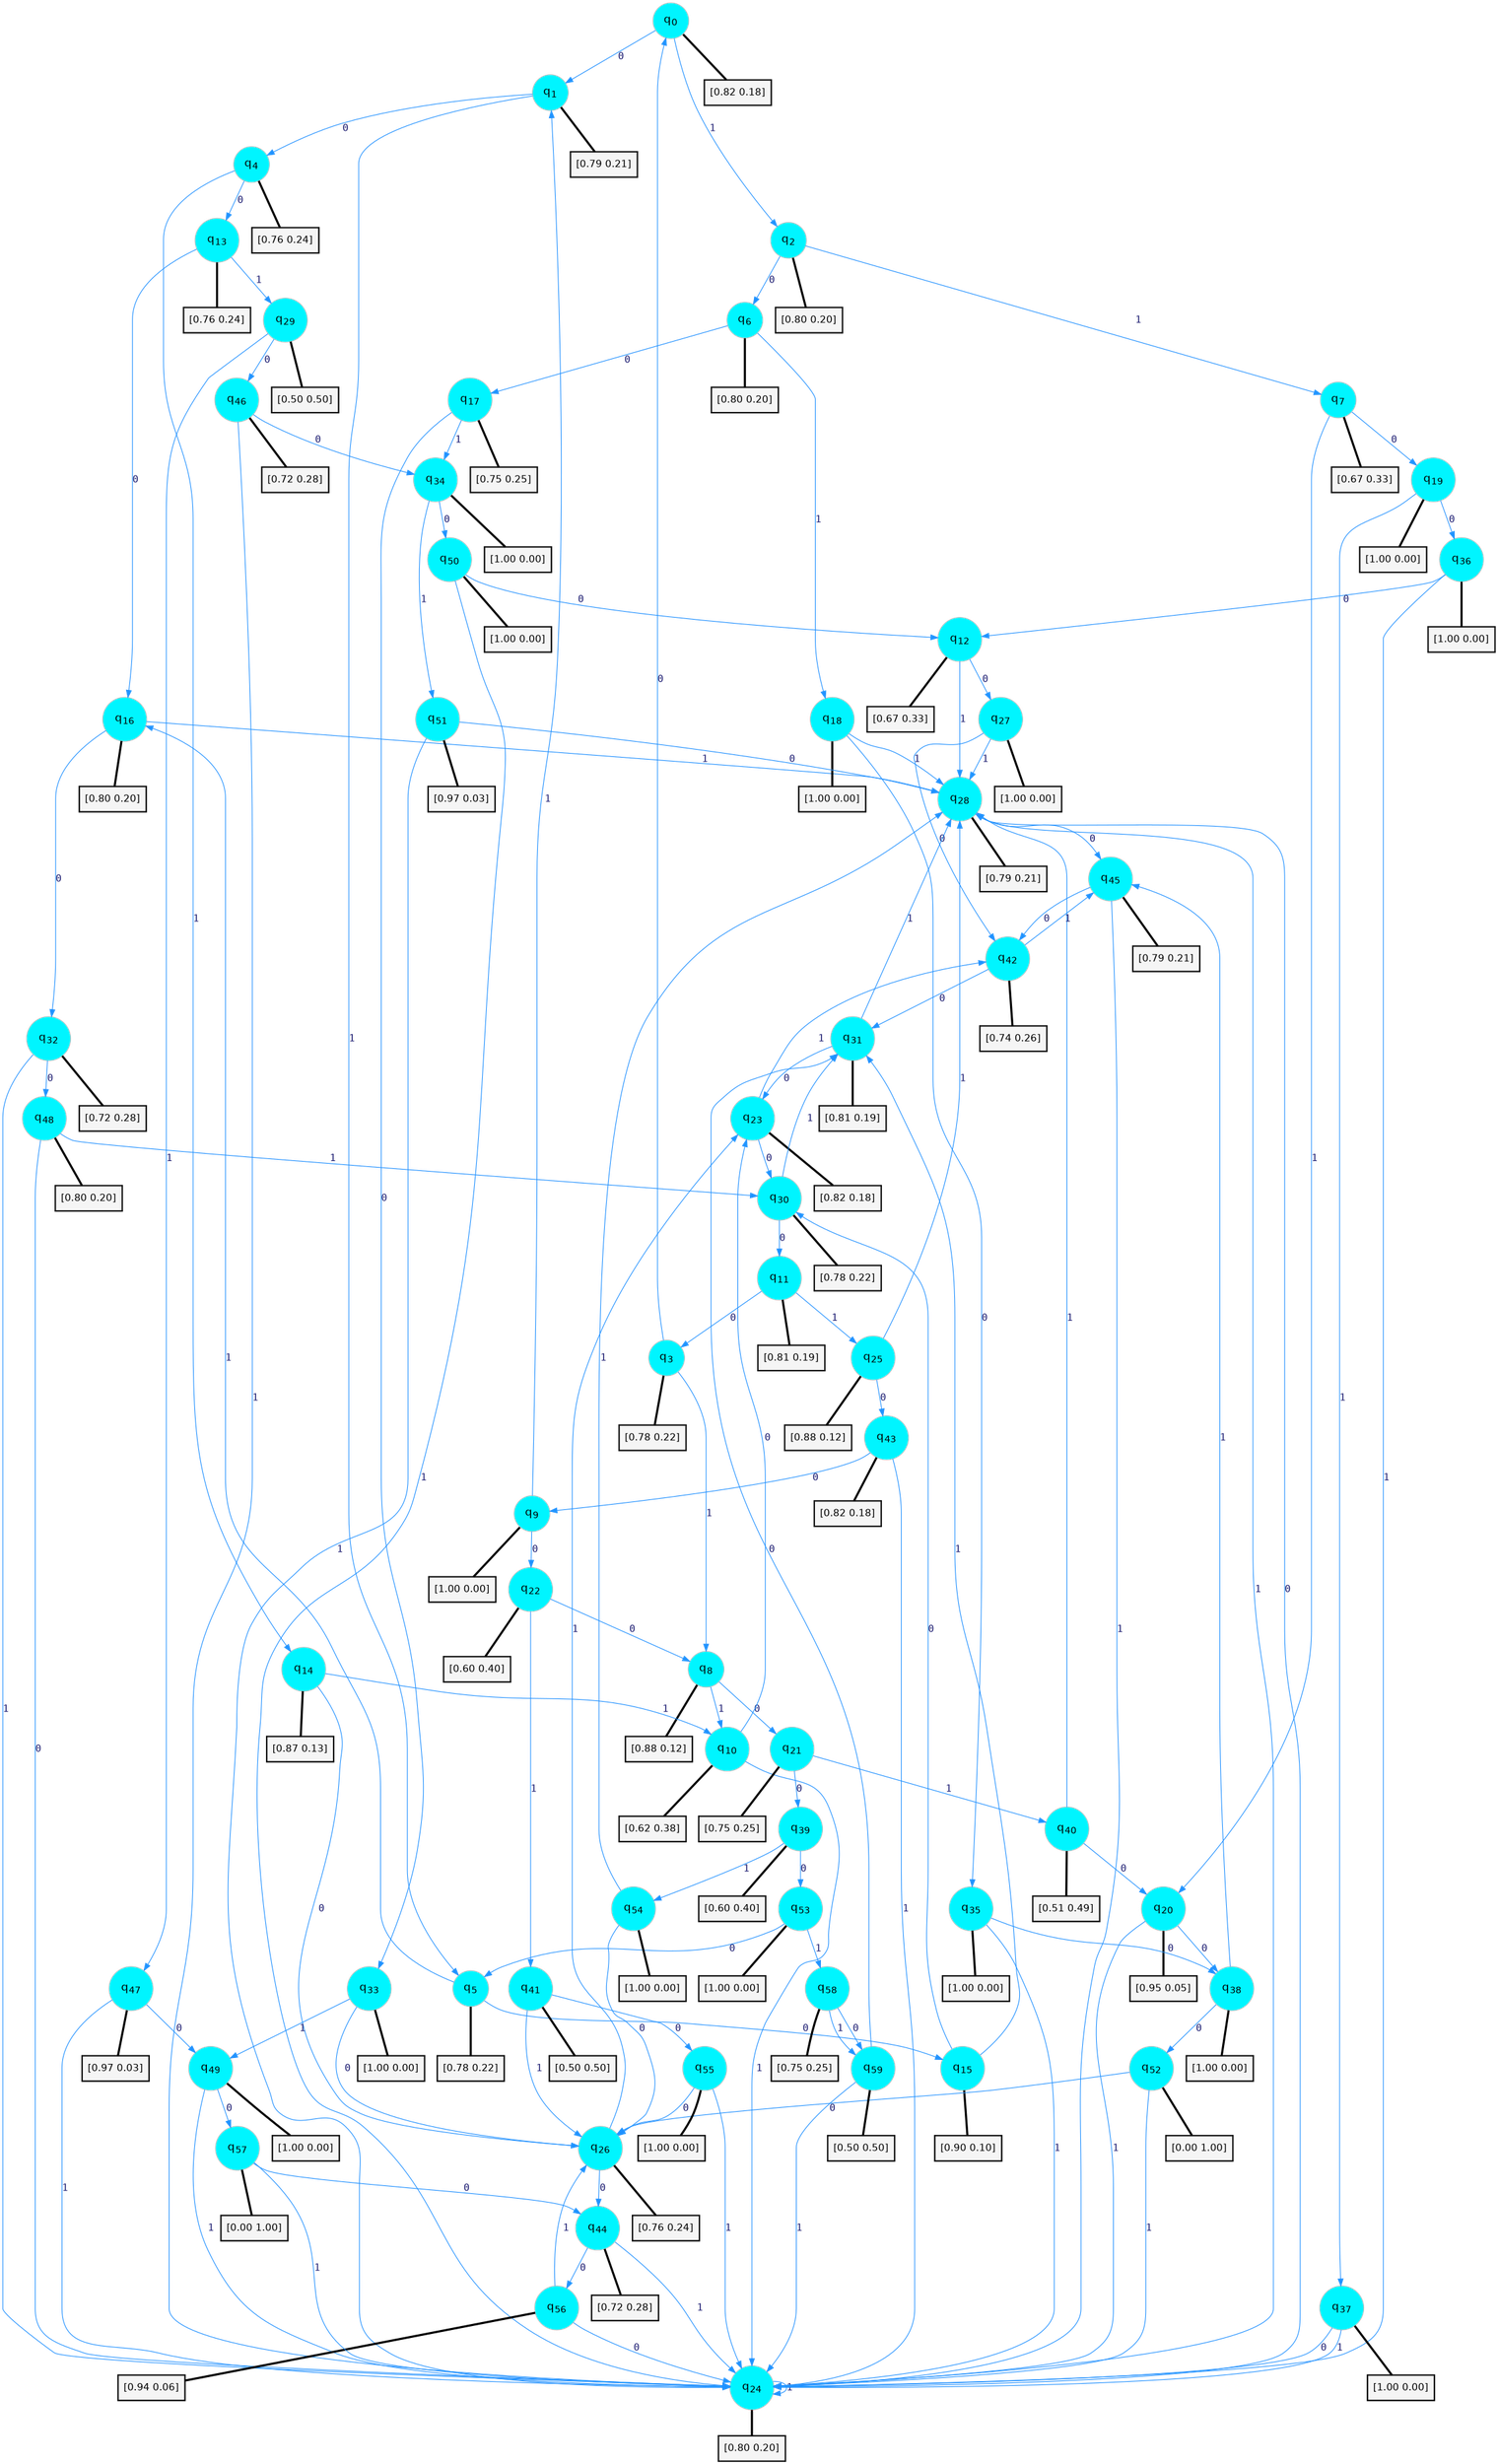 digraph G {
graph [
bgcolor=transparent, dpi=300, rankdir=TD, size="40,25"];
node [
color=gray, fillcolor=turquoise1, fontcolor=black, fontname=Helvetica, fontsize=16, fontweight=bold, shape=circle, style=filled];
edge [
arrowsize=1, color=dodgerblue1, fontcolor=midnightblue, fontname=courier, fontweight=bold, penwidth=1, style=solid, weight=20];
0[label=<q<SUB>0</SUB>>];
1[label=<q<SUB>1</SUB>>];
2[label=<q<SUB>2</SUB>>];
3[label=<q<SUB>3</SUB>>];
4[label=<q<SUB>4</SUB>>];
5[label=<q<SUB>5</SUB>>];
6[label=<q<SUB>6</SUB>>];
7[label=<q<SUB>7</SUB>>];
8[label=<q<SUB>8</SUB>>];
9[label=<q<SUB>9</SUB>>];
10[label=<q<SUB>10</SUB>>];
11[label=<q<SUB>11</SUB>>];
12[label=<q<SUB>12</SUB>>];
13[label=<q<SUB>13</SUB>>];
14[label=<q<SUB>14</SUB>>];
15[label=<q<SUB>15</SUB>>];
16[label=<q<SUB>16</SUB>>];
17[label=<q<SUB>17</SUB>>];
18[label=<q<SUB>18</SUB>>];
19[label=<q<SUB>19</SUB>>];
20[label=<q<SUB>20</SUB>>];
21[label=<q<SUB>21</SUB>>];
22[label=<q<SUB>22</SUB>>];
23[label=<q<SUB>23</SUB>>];
24[label=<q<SUB>24</SUB>>];
25[label=<q<SUB>25</SUB>>];
26[label=<q<SUB>26</SUB>>];
27[label=<q<SUB>27</SUB>>];
28[label=<q<SUB>28</SUB>>];
29[label=<q<SUB>29</SUB>>];
30[label=<q<SUB>30</SUB>>];
31[label=<q<SUB>31</SUB>>];
32[label=<q<SUB>32</SUB>>];
33[label=<q<SUB>33</SUB>>];
34[label=<q<SUB>34</SUB>>];
35[label=<q<SUB>35</SUB>>];
36[label=<q<SUB>36</SUB>>];
37[label=<q<SUB>37</SUB>>];
38[label=<q<SUB>38</SUB>>];
39[label=<q<SUB>39</SUB>>];
40[label=<q<SUB>40</SUB>>];
41[label=<q<SUB>41</SUB>>];
42[label=<q<SUB>42</SUB>>];
43[label=<q<SUB>43</SUB>>];
44[label=<q<SUB>44</SUB>>];
45[label=<q<SUB>45</SUB>>];
46[label=<q<SUB>46</SUB>>];
47[label=<q<SUB>47</SUB>>];
48[label=<q<SUB>48</SUB>>];
49[label=<q<SUB>49</SUB>>];
50[label=<q<SUB>50</SUB>>];
51[label=<q<SUB>51</SUB>>];
52[label=<q<SUB>52</SUB>>];
53[label=<q<SUB>53</SUB>>];
54[label=<q<SUB>54</SUB>>];
55[label=<q<SUB>55</SUB>>];
56[label=<q<SUB>56</SUB>>];
57[label=<q<SUB>57</SUB>>];
58[label=<q<SUB>58</SUB>>];
59[label=<q<SUB>59</SUB>>];
60[label="[0.82 0.18]", shape=box,fontcolor=black, fontname=Helvetica, fontsize=14, penwidth=2, fillcolor=whitesmoke,color=black];
61[label="[0.79 0.21]", shape=box,fontcolor=black, fontname=Helvetica, fontsize=14, penwidth=2, fillcolor=whitesmoke,color=black];
62[label="[0.80 0.20]", shape=box,fontcolor=black, fontname=Helvetica, fontsize=14, penwidth=2, fillcolor=whitesmoke,color=black];
63[label="[0.78 0.22]", shape=box,fontcolor=black, fontname=Helvetica, fontsize=14, penwidth=2, fillcolor=whitesmoke,color=black];
64[label="[0.76 0.24]", shape=box,fontcolor=black, fontname=Helvetica, fontsize=14, penwidth=2, fillcolor=whitesmoke,color=black];
65[label="[0.78 0.22]", shape=box,fontcolor=black, fontname=Helvetica, fontsize=14, penwidth=2, fillcolor=whitesmoke,color=black];
66[label="[0.80 0.20]", shape=box,fontcolor=black, fontname=Helvetica, fontsize=14, penwidth=2, fillcolor=whitesmoke,color=black];
67[label="[0.67 0.33]", shape=box,fontcolor=black, fontname=Helvetica, fontsize=14, penwidth=2, fillcolor=whitesmoke,color=black];
68[label="[0.88 0.12]", shape=box,fontcolor=black, fontname=Helvetica, fontsize=14, penwidth=2, fillcolor=whitesmoke,color=black];
69[label="[1.00 0.00]", shape=box,fontcolor=black, fontname=Helvetica, fontsize=14, penwidth=2, fillcolor=whitesmoke,color=black];
70[label="[0.62 0.38]", shape=box,fontcolor=black, fontname=Helvetica, fontsize=14, penwidth=2, fillcolor=whitesmoke,color=black];
71[label="[0.81 0.19]", shape=box,fontcolor=black, fontname=Helvetica, fontsize=14, penwidth=2, fillcolor=whitesmoke,color=black];
72[label="[0.67 0.33]", shape=box,fontcolor=black, fontname=Helvetica, fontsize=14, penwidth=2, fillcolor=whitesmoke,color=black];
73[label="[0.76 0.24]", shape=box,fontcolor=black, fontname=Helvetica, fontsize=14, penwidth=2, fillcolor=whitesmoke,color=black];
74[label="[0.87 0.13]", shape=box,fontcolor=black, fontname=Helvetica, fontsize=14, penwidth=2, fillcolor=whitesmoke,color=black];
75[label="[0.90 0.10]", shape=box,fontcolor=black, fontname=Helvetica, fontsize=14, penwidth=2, fillcolor=whitesmoke,color=black];
76[label="[0.80 0.20]", shape=box,fontcolor=black, fontname=Helvetica, fontsize=14, penwidth=2, fillcolor=whitesmoke,color=black];
77[label="[0.75 0.25]", shape=box,fontcolor=black, fontname=Helvetica, fontsize=14, penwidth=2, fillcolor=whitesmoke,color=black];
78[label="[1.00 0.00]", shape=box,fontcolor=black, fontname=Helvetica, fontsize=14, penwidth=2, fillcolor=whitesmoke,color=black];
79[label="[1.00 0.00]", shape=box,fontcolor=black, fontname=Helvetica, fontsize=14, penwidth=2, fillcolor=whitesmoke,color=black];
80[label="[0.95 0.05]", shape=box,fontcolor=black, fontname=Helvetica, fontsize=14, penwidth=2, fillcolor=whitesmoke,color=black];
81[label="[0.75 0.25]", shape=box,fontcolor=black, fontname=Helvetica, fontsize=14, penwidth=2, fillcolor=whitesmoke,color=black];
82[label="[0.60 0.40]", shape=box,fontcolor=black, fontname=Helvetica, fontsize=14, penwidth=2, fillcolor=whitesmoke,color=black];
83[label="[0.82 0.18]", shape=box,fontcolor=black, fontname=Helvetica, fontsize=14, penwidth=2, fillcolor=whitesmoke,color=black];
84[label="[0.80 0.20]", shape=box,fontcolor=black, fontname=Helvetica, fontsize=14, penwidth=2, fillcolor=whitesmoke,color=black];
85[label="[0.88 0.12]", shape=box,fontcolor=black, fontname=Helvetica, fontsize=14, penwidth=2, fillcolor=whitesmoke,color=black];
86[label="[0.76 0.24]", shape=box,fontcolor=black, fontname=Helvetica, fontsize=14, penwidth=2, fillcolor=whitesmoke,color=black];
87[label="[1.00 0.00]", shape=box,fontcolor=black, fontname=Helvetica, fontsize=14, penwidth=2, fillcolor=whitesmoke,color=black];
88[label="[0.79 0.21]", shape=box,fontcolor=black, fontname=Helvetica, fontsize=14, penwidth=2, fillcolor=whitesmoke,color=black];
89[label="[0.50 0.50]", shape=box,fontcolor=black, fontname=Helvetica, fontsize=14, penwidth=2, fillcolor=whitesmoke,color=black];
90[label="[0.78 0.22]", shape=box,fontcolor=black, fontname=Helvetica, fontsize=14, penwidth=2, fillcolor=whitesmoke,color=black];
91[label="[0.81 0.19]", shape=box,fontcolor=black, fontname=Helvetica, fontsize=14, penwidth=2, fillcolor=whitesmoke,color=black];
92[label="[0.72 0.28]", shape=box,fontcolor=black, fontname=Helvetica, fontsize=14, penwidth=2, fillcolor=whitesmoke,color=black];
93[label="[1.00 0.00]", shape=box,fontcolor=black, fontname=Helvetica, fontsize=14, penwidth=2, fillcolor=whitesmoke,color=black];
94[label="[1.00 0.00]", shape=box,fontcolor=black, fontname=Helvetica, fontsize=14, penwidth=2, fillcolor=whitesmoke,color=black];
95[label="[1.00 0.00]", shape=box,fontcolor=black, fontname=Helvetica, fontsize=14, penwidth=2, fillcolor=whitesmoke,color=black];
96[label="[1.00 0.00]", shape=box,fontcolor=black, fontname=Helvetica, fontsize=14, penwidth=2, fillcolor=whitesmoke,color=black];
97[label="[1.00 0.00]", shape=box,fontcolor=black, fontname=Helvetica, fontsize=14, penwidth=2, fillcolor=whitesmoke,color=black];
98[label="[1.00 0.00]", shape=box,fontcolor=black, fontname=Helvetica, fontsize=14, penwidth=2, fillcolor=whitesmoke,color=black];
99[label="[0.60 0.40]", shape=box,fontcolor=black, fontname=Helvetica, fontsize=14, penwidth=2, fillcolor=whitesmoke,color=black];
100[label="[0.51 0.49]", shape=box,fontcolor=black, fontname=Helvetica, fontsize=14, penwidth=2, fillcolor=whitesmoke,color=black];
101[label="[0.50 0.50]", shape=box,fontcolor=black, fontname=Helvetica, fontsize=14, penwidth=2, fillcolor=whitesmoke,color=black];
102[label="[0.74 0.26]", shape=box,fontcolor=black, fontname=Helvetica, fontsize=14, penwidth=2, fillcolor=whitesmoke,color=black];
103[label="[0.82 0.18]", shape=box,fontcolor=black, fontname=Helvetica, fontsize=14, penwidth=2, fillcolor=whitesmoke,color=black];
104[label="[0.72 0.28]", shape=box,fontcolor=black, fontname=Helvetica, fontsize=14, penwidth=2, fillcolor=whitesmoke,color=black];
105[label="[0.79 0.21]", shape=box,fontcolor=black, fontname=Helvetica, fontsize=14, penwidth=2, fillcolor=whitesmoke,color=black];
106[label="[0.72 0.28]", shape=box,fontcolor=black, fontname=Helvetica, fontsize=14, penwidth=2, fillcolor=whitesmoke,color=black];
107[label="[0.97 0.03]", shape=box,fontcolor=black, fontname=Helvetica, fontsize=14, penwidth=2, fillcolor=whitesmoke,color=black];
108[label="[0.80 0.20]", shape=box,fontcolor=black, fontname=Helvetica, fontsize=14, penwidth=2, fillcolor=whitesmoke,color=black];
109[label="[1.00 0.00]", shape=box,fontcolor=black, fontname=Helvetica, fontsize=14, penwidth=2, fillcolor=whitesmoke,color=black];
110[label="[1.00 0.00]", shape=box,fontcolor=black, fontname=Helvetica, fontsize=14, penwidth=2, fillcolor=whitesmoke,color=black];
111[label="[0.97 0.03]", shape=box,fontcolor=black, fontname=Helvetica, fontsize=14, penwidth=2, fillcolor=whitesmoke,color=black];
112[label="[0.00 1.00]", shape=box,fontcolor=black, fontname=Helvetica, fontsize=14, penwidth=2, fillcolor=whitesmoke,color=black];
113[label="[1.00 0.00]", shape=box,fontcolor=black, fontname=Helvetica, fontsize=14, penwidth=2, fillcolor=whitesmoke,color=black];
114[label="[1.00 0.00]", shape=box,fontcolor=black, fontname=Helvetica, fontsize=14, penwidth=2, fillcolor=whitesmoke,color=black];
115[label="[1.00 0.00]", shape=box,fontcolor=black, fontname=Helvetica, fontsize=14, penwidth=2, fillcolor=whitesmoke,color=black];
116[label="[0.94 0.06]", shape=box,fontcolor=black, fontname=Helvetica, fontsize=14, penwidth=2, fillcolor=whitesmoke,color=black];
117[label="[0.00 1.00]", shape=box,fontcolor=black, fontname=Helvetica, fontsize=14, penwidth=2, fillcolor=whitesmoke,color=black];
118[label="[0.75 0.25]", shape=box,fontcolor=black, fontname=Helvetica, fontsize=14, penwidth=2, fillcolor=whitesmoke,color=black];
119[label="[0.50 0.50]", shape=box,fontcolor=black, fontname=Helvetica, fontsize=14, penwidth=2, fillcolor=whitesmoke,color=black];
0->1 [label=0];
0->2 [label=1];
0->60 [arrowhead=none, penwidth=3,color=black];
1->4 [label=0];
1->5 [label=1];
1->61 [arrowhead=none, penwidth=3,color=black];
2->6 [label=0];
2->7 [label=1];
2->62 [arrowhead=none, penwidth=3,color=black];
3->0 [label=0];
3->8 [label=1];
3->63 [arrowhead=none, penwidth=3,color=black];
4->13 [label=0];
4->14 [label=1];
4->64 [arrowhead=none, penwidth=3,color=black];
5->15 [label=0];
5->16 [label=1];
5->65 [arrowhead=none, penwidth=3,color=black];
6->17 [label=0];
6->18 [label=1];
6->66 [arrowhead=none, penwidth=3,color=black];
7->19 [label=0];
7->20 [label=1];
7->67 [arrowhead=none, penwidth=3,color=black];
8->21 [label=0];
8->10 [label=1];
8->68 [arrowhead=none, penwidth=3,color=black];
9->22 [label=0];
9->1 [label=1];
9->69 [arrowhead=none, penwidth=3,color=black];
10->23 [label=0];
10->24 [label=1];
10->70 [arrowhead=none, penwidth=3,color=black];
11->3 [label=0];
11->25 [label=1];
11->71 [arrowhead=none, penwidth=3,color=black];
12->27 [label=0];
12->28 [label=1];
12->72 [arrowhead=none, penwidth=3,color=black];
13->16 [label=0];
13->29 [label=1];
13->73 [arrowhead=none, penwidth=3,color=black];
14->26 [label=0];
14->10 [label=1];
14->74 [arrowhead=none, penwidth=3,color=black];
15->30 [label=0];
15->31 [label=1];
15->75 [arrowhead=none, penwidth=3,color=black];
16->32 [label=0];
16->28 [label=1];
16->76 [arrowhead=none, penwidth=3,color=black];
17->33 [label=0];
17->34 [label=1];
17->77 [arrowhead=none, penwidth=3,color=black];
18->35 [label=0];
18->28 [label=1];
18->78 [arrowhead=none, penwidth=3,color=black];
19->36 [label=0];
19->37 [label=1];
19->79 [arrowhead=none, penwidth=3,color=black];
20->38 [label=0];
20->24 [label=1];
20->80 [arrowhead=none, penwidth=3,color=black];
21->39 [label=0];
21->40 [label=1];
21->81 [arrowhead=none, penwidth=3,color=black];
22->8 [label=0];
22->41 [label=1];
22->82 [arrowhead=none, penwidth=3,color=black];
23->30 [label=0];
23->42 [label=1];
23->83 [arrowhead=none, penwidth=3,color=black];
24->28 [label=0];
24->24 [label=1];
24->84 [arrowhead=none, penwidth=3,color=black];
25->43 [label=0];
25->28 [label=1];
25->85 [arrowhead=none, penwidth=3,color=black];
26->44 [label=0];
26->23 [label=1];
26->86 [arrowhead=none, penwidth=3,color=black];
27->42 [label=0];
27->28 [label=1];
27->87 [arrowhead=none, penwidth=3,color=black];
28->45 [label=0];
28->24 [label=1];
28->88 [arrowhead=none, penwidth=3,color=black];
29->46 [label=0];
29->47 [label=1];
29->89 [arrowhead=none, penwidth=3,color=black];
30->11 [label=0];
30->31 [label=1];
30->90 [arrowhead=none, penwidth=3,color=black];
31->23 [label=0];
31->28 [label=1];
31->91 [arrowhead=none, penwidth=3,color=black];
32->48 [label=0];
32->24 [label=1];
32->92 [arrowhead=none, penwidth=3,color=black];
33->26 [label=0];
33->49 [label=1];
33->93 [arrowhead=none, penwidth=3,color=black];
34->50 [label=0];
34->51 [label=1];
34->94 [arrowhead=none, penwidth=3,color=black];
35->38 [label=0];
35->24 [label=1];
35->95 [arrowhead=none, penwidth=3,color=black];
36->12 [label=0];
36->24 [label=1];
36->96 [arrowhead=none, penwidth=3,color=black];
37->24 [label=0];
37->24 [label=1];
37->97 [arrowhead=none, penwidth=3,color=black];
38->52 [label=0];
38->45 [label=1];
38->98 [arrowhead=none, penwidth=3,color=black];
39->53 [label=0];
39->54 [label=1];
39->99 [arrowhead=none, penwidth=3,color=black];
40->20 [label=0];
40->28 [label=1];
40->100 [arrowhead=none, penwidth=3,color=black];
41->55 [label=0];
41->26 [label=1];
41->101 [arrowhead=none, penwidth=3,color=black];
42->31 [label=0];
42->45 [label=1];
42->102 [arrowhead=none, penwidth=3,color=black];
43->9 [label=0];
43->24 [label=1];
43->103 [arrowhead=none, penwidth=3,color=black];
44->56 [label=0];
44->24 [label=1];
44->104 [arrowhead=none, penwidth=3,color=black];
45->42 [label=0];
45->24 [label=1];
45->105 [arrowhead=none, penwidth=3,color=black];
46->34 [label=0];
46->24 [label=1];
46->106 [arrowhead=none, penwidth=3,color=black];
47->49 [label=0];
47->24 [label=1];
47->107 [arrowhead=none, penwidth=3,color=black];
48->24 [label=0];
48->30 [label=1];
48->108 [arrowhead=none, penwidth=3,color=black];
49->57 [label=0];
49->24 [label=1];
49->109 [arrowhead=none, penwidth=3,color=black];
50->12 [label=0];
50->24 [label=1];
50->110 [arrowhead=none, penwidth=3,color=black];
51->28 [label=0];
51->24 [label=1];
51->111 [arrowhead=none, penwidth=3,color=black];
52->26 [label=0];
52->24 [label=1];
52->112 [arrowhead=none, penwidth=3,color=black];
53->5 [label=0];
53->58 [label=1];
53->113 [arrowhead=none, penwidth=3,color=black];
54->26 [label=0];
54->28 [label=1];
54->114 [arrowhead=none, penwidth=3,color=black];
55->26 [label=0];
55->24 [label=1];
55->115 [arrowhead=none, penwidth=3,color=black];
56->24 [label=0];
56->26 [label=1];
56->116 [arrowhead=none, penwidth=3,color=black];
57->44 [label=0];
57->24 [label=1];
57->117 [arrowhead=none, penwidth=3,color=black];
58->59 [label=0];
58->59 [label=1];
58->118 [arrowhead=none, penwidth=3,color=black];
59->31 [label=0];
59->24 [label=1];
59->119 [arrowhead=none, penwidth=3,color=black];
}
